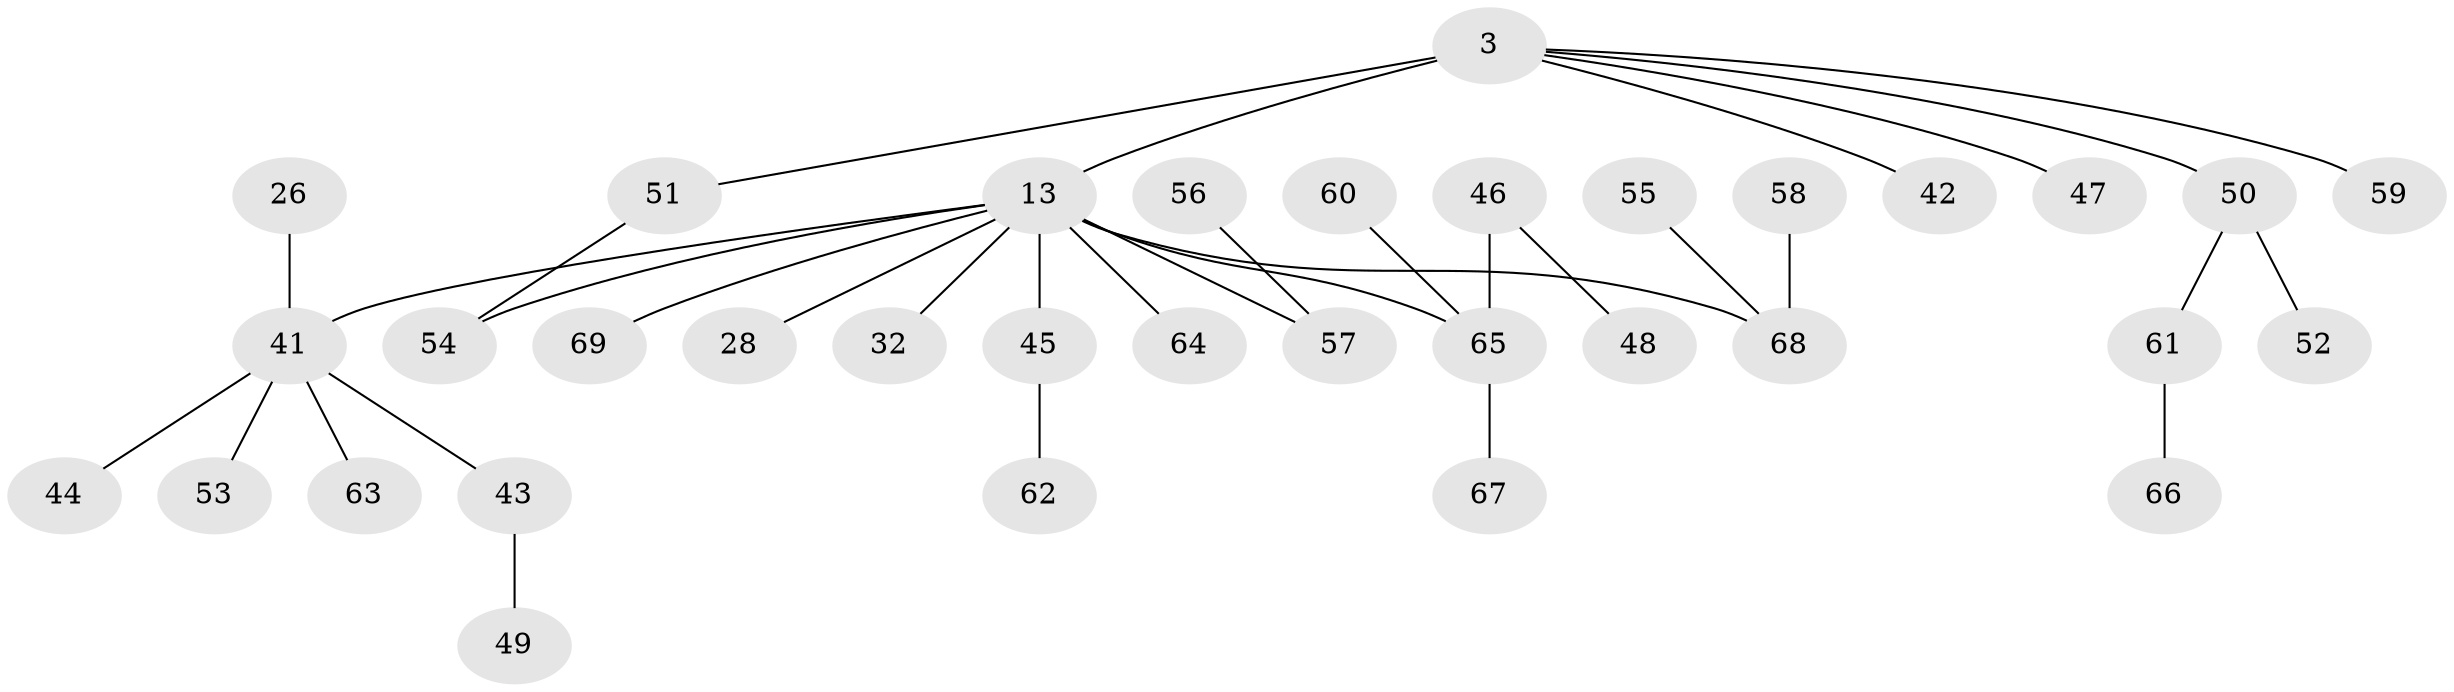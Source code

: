 // original degree distribution, {7: 0.014492753623188406, 1: 0.463768115942029, 8: 0.014492753623188406, 6: 0.014492753623188406, 4: 0.11594202898550725, 2: 0.2753623188405797, 3: 0.10144927536231885}
// Generated by graph-tools (version 1.1) at 2025/44/03/04/25 21:44:53]
// undirected, 34 vertices, 34 edges
graph export_dot {
graph [start="1"]
  node [color=gray90,style=filled];
  3;
  13 [super="+1+2+12+6+5"];
  26;
  28;
  32;
  41 [super="+20+29+23"];
  42;
  43;
  44;
  45 [super="+14"];
  46;
  47;
  48;
  49;
  50 [super="+38"];
  51;
  52;
  53 [super="+39"];
  54;
  55;
  56;
  57 [super="+11+36+37"];
  58;
  59 [super="+15+18"];
  60;
  61;
  62;
  63;
  64;
  65 [super="+25+27+30+33"];
  66;
  67;
  68 [super="+35+40"];
  69;
  3 -- 42;
  3 -- 47;
  3 -- 51;
  3 -- 13 [weight=3];
  3 -- 59;
  3 -- 50;
  13 -- 54;
  13 -- 32;
  13 -- 28;
  13 -- 64;
  13 -- 69;
  13 -- 41 [weight=2];
  13 -- 57;
  13 -- 45;
  13 -- 65;
  13 -- 68;
  26 -- 41;
  41 -- 44;
  41 -- 63;
  41 -- 43;
  41 -- 53;
  43 -- 49;
  45 -- 62;
  46 -- 48;
  46 -- 65;
  50 -- 52;
  50 -- 61;
  51 -- 54;
  55 -- 68;
  56 -- 57;
  58 -- 68;
  60 -- 65;
  61 -- 66;
  65 -- 67;
}
